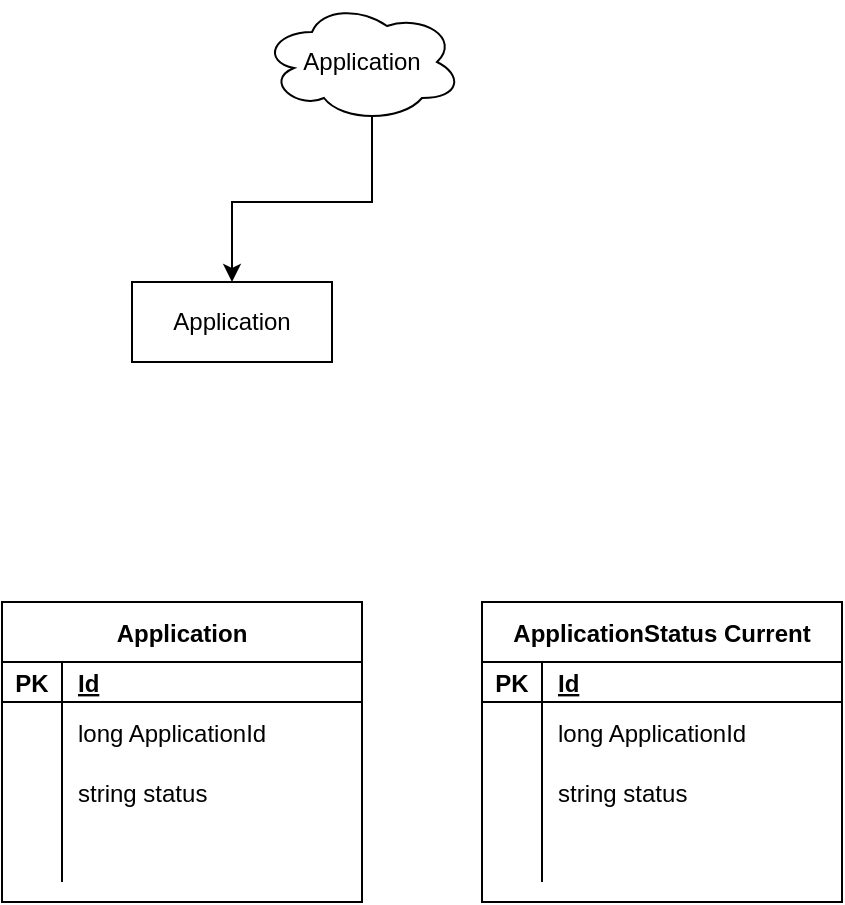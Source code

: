 <mxfile version="13.10.2" type="github">
  <diagram id="T6LnHzjsu-hLag56DKBj" name="Page-1">
    <mxGraphModel dx="1182" dy="764" grid="1" gridSize="10" guides="1" tooltips="1" connect="1" arrows="1" fold="1" page="1" pageScale="1" pageWidth="827" pageHeight="1169" math="0" shadow="0">
      <root>
        <mxCell id="0" />
        <mxCell id="1" parent="0" />
        <mxCell id="JcggxHbt1tbhgOxpQHLC-1" value="ApplicationStatus Current" style="shape=table;startSize=30;container=1;collapsible=1;childLayout=tableLayout;fixedRows=1;rowLines=0;fontStyle=1;align=center;resizeLast=1;" vertex="1" parent="1">
          <mxGeometry x="280" y="420" width="180" height="150" as="geometry" />
        </mxCell>
        <mxCell id="JcggxHbt1tbhgOxpQHLC-2" value="" style="shape=partialRectangle;collapsible=0;dropTarget=0;pointerEvents=0;fillColor=none;top=0;left=0;bottom=1;right=0;points=[[0,0.5],[1,0.5]];portConstraint=eastwest;" vertex="1" parent="JcggxHbt1tbhgOxpQHLC-1">
          <mxGeometry y="30" width="180" height="20" as="geometry" />
        </mxCell>
        <mxCell id="JcggxHbt1tbhgOxpQHLC-3" value="PK" style="shape=partialRectangle;connectable=0;fillColor=none;top=0;left=0;bottom=0;right=0;fontStyle=1;overflow=hidden;" vertex="1" parent="JcggxHbt1tbhgOxpQHLC-2">
          <mxGeometry width="30" height="20" as="geometry" />
        </mxCell>
        <mxCell id="JcggxHbt1tbhgOxpQHLC-4" value="Id" style="shape=partialRectangle;connectable=0;fillColor=none;top=0;left=0;bottom=0;right=0;align=left;spacingLeft=6;fontStyle=5;overflow=hidden;" vertex="1" parent="JcggxHbt1tbhgOxpQHLC-2">
          <mxGeometry x="30" width="150" height="20" as="geometry" />
        </mxCell>
        <mxCell id="JcggxHbt1tbhgOxpQHLC-5" value="" style="shape=partialRectangle;collapsible=0;dropTarget=0;pointerEvents=0;fillColor=none;top=0;left=0;bottom=0;right=0;points=[[0,0.5],[1,0.5]];portConstraint=eastwest;" vertex="1" parent="JcggxHbt1tbhgOxpQHLC-1">
          <mxGeometry y="50" width="180" height="30" as="geometry" />
        </mxCell>
        <mxCell id="JcggxHbt1tbhgOxpQHLC-6" value="" style="shape=partialRectangle;connectable=0;fillColor=none;top=0;left=0;bottom=0;right=0;editable=1;overflow=hidden;" vertex="1" parent="JcggxHbt1tbhgOxpQHLC-5">
          <mxGeometry width="30" height="30" as="geometry" />
        </mxCell>
        <mxCell id="JcggxHbt1tbhgOxpQHLC-7" value="long ApplicationId" style="shape=partialRectangle;connectable=0;fillColor=none;top=0;left=0;bottom=0;right=0;align=left;spacingLeft=6;overflow=hidden;" vertex="1" parent="JcggxHbt1tbhgOxpQHLC-5">
          <mxGeometry x="30" width="150" height="30" as="geometry" />
        </mxCell>
        <mxCell id="JcggxHbt1tbhgOxpQHLC-8" value="" style="shape=partialRectangle;collapsible=0;dropTarget=0;pointerEvents=0;fillColor=none;top=0;left=0;bottom=0;right=0;points=[[0,0.5],[1,0.5]];portConstraint=eastwest;" vertex="1" parent="JcggxHbt1tbhgOxpQHLC-1">
          <mxGeometry y="80" width="180" height="30" as="geometry" />
        </mxCell>
        <mxCell id="JcggxHbt1tbhgOxpQHLC-9" value="" style="shape=partialRectangle;connectable=0;fillColor=none;top=0;left=0;bottom=0;right=0;editable=1;overflow=hidden;" vertex="1" parent="JcggxHbt1tbhgOxpQHLC-8">
          <mxGeometry width="30" height="30" as="geometry" />
        </mxCell>
        <mxCell id="JcggxHbt1tbhgOxpQHLC-10" value="string status" style="shape=partialRectangle;connectable=0;fillColor=none;top=0;left=0;bottom=0;right=0;align=left;spacingLeft=6;overflow=hidden;" vertex="1" parent="JcggxHbt1tbhgOxpQHLC-8">
          <mxGeometry x="30" width="150" height="30" as="geometry" />
        </mxCell>
        <mxCell id="JcggxHbt1tbhgOxpQHLC-11" value="" style="shape=partialRectangle;collapsible=0;dropTarget=0;pointerEvents=0;fillColor=none;top=0;left=0;bottom=0;right=0;points=[[0,0.5],[1,0.5]];portConstraint=eastwest;" vertex="1" parent="JcggxHbt1tbhgOxpQHLC-1">
          <mxGeometry y="110" width="180" height="30" as="geometry" />
        </mxCell>
        <mxCell id="JcggxHbt1tbhgOxpQHLC-12" value="" style="shape=partialRectangle;connectable=0;fillColor=none;top=0;left=0;bottom=0;right=0;editable=1;overflow=hidden;" vertex="1" parent="JcggxHbt1tbhgOxpQHLC-11">
          <mxGeometry width="30" height="30" as="geometry" />
        </mxCell>
        <mxCell id="JcggxHbt1tbhgOxpQHLC-13" value="" style="shape=partialRectangle;connectable=0;fillColor=none;top=0;left=0;bottom=0;right=0;align=left;spacingLeft=6;overflow=hidden;" vertex="1" parent="JcggxHbt1tbhgOxpQHLC-11">
          <mxGeometry x="30" width="150" height="30" as="geometry" />
        </mxCell>
        <mxCell id="JcggxHbt1tbhgOxpQHLC-29" style="edgeStyle=orthogonalEdgeStyle;rounded=0;orthogonalLoop=1;jettySize=auto;html=1;exitX=0.55;exitY=0.95;exitDx=0;exitDy=0;exitPerimeter=0;" edge="1" parent="1" source="JcggxHbt1tbhgOxpQHLC-27" target="JcggxHbt1tbhgOxpQHLC-28">
          <mxGeometry relative="1" as="geometry" />
        </mxCell>
        <mxCell id="JcggxHbt1tbhgOxpQHLC-27" value="Application" style="ellipse;shape=cloud;whiteSpace=wrap;html=1;align=center;" vertex="1" parent="1">
          <mxGeometry x="170" y="120" width="100" height="60" as="geometry" />
        </mxCell>
        <mxCell id="JcggxHbt1tbhgOxpQHLC-28" value="Application" style="whiteSpace=wrap;html=1;align=center;" vertex="1" parent="1">
          <mxGeometry x="105" y="260" width="100" height="40" as="geometry" />
        </mxCell>
        <mxCell id="JcggxHbt1tbhgOxpQHLC-30" value="Application" style="shape=table;startSize=30;container=1;collapsible=1;childLayout=tableLayout;fixedRows=1;rowLines=0;fontStyle=1;align=center;resizeLast=1;" vertex="1" parent="1">
          <mxGeometry x="40" y="420" width="180" height="150" as="geometry" />
        </mxCell>
        <mxCell id="JcggxHbt1tbhgOxpQHLC-31" value="" style="shape=partialRectangle;collapsible=0;dropTarget=0;pointerEvents=0;fillColor=none;top=0;left=0;bottom=1;right=0;points=[[0,0.5],[1,0.5]];portConstraint=eastwest;" vertex="1" parent="JcggxHbt1tbhgOxpQHLC-30">
          <mxGeometry y="30" width="180" height="20" as="geometry" />
        </mxCell>
        <mxCell id="JcggxHbt1tbhgOxpQHLC-32" value="PK" style="shape=partialRectangle;connectable=0;fillColor=none;top=0;left=0;bottom=0;right=0;fontStyle=1;overflow=hidden;" vertex="1" parent="JcggxHbt1tbhgOxpQHLC-31">
          <mxGeometry width="30" height="20" as="geometry" />
        </mxCell>
        <mxCell id="JcggxHbt1tbhgOxpQHLC-33" value="Id" style="shape=partialRectangle;connectable=0;fillColor=none;top=0;left=0;bottom=0;right=0;align=left;spacingLeft=6;fontStyle=5;overflow=hidden;" vertex="1" parent="JcggxHbt1tbhgOxpQHLC-31">
          <mxGeometry x="30" width="150" height="20" as="geometry" />
        </mxCell>
        <mxCell id="JcggxHbt1tbhgOxpQHLC-34" value="" style="shape=partialRectangle;collapsible=0;dropTarget=0;pointerEvents=0;fillColor=none;top=0;left=0;bottom=0;right=0;points=[[0,0.5],[1,0.5]];portConstraint=eastwest;" vertex="1" parent="JcggxHbt1tbhgOxpQHLC-30">
          <mxGeometry y="50" width="180" height="30" as="geometry" />
        </mxCell>
        <mxCell id="JcggxHbt1tbhgOxpQHLC-35" value="" style="shape=partialRectangle;connectable=0;fillColor=none;top=0;left=0;bottom=0;right=0;editable=1;overflow=hidden;" vertex="1" parent="JcggxHbt1tbhgOxpQHLC-34">
          <mxGeometry width="30" height="30" as="geometry" />
        </mxCell>
        <mxCell id="JcggxHbt1tbhgOxpQHLC-36" value="long ApplicationId" style="shape=partialRectangle;connectable=0;fillColor=none;top=0;left=0;bottom=0;right=0;align=left;spacingLeft=6;overflow=hidden;" vertex="1" parent="JcggxHbt1tbhgOxpQHLC-34">
          <mxGeometry x="30" width="150" height="30" as="geometry" />
        </mxCell>
        <mxCell id="JcggxHbt1tbhgOxpQHLC-37" value="" style="shape=partialRectangle;collapsible=0;dropTarget=0;pointerEvents=0;fillColor=none;top=0;left=0;bottom=0;right=0;points=[[0,0.5],[1,0.5]];portConstraint=eastwest;" vertex="1" parent="JcggxHbt1tbhgOxpQHLC-30">
          <mxGeometry y="80" width="180" height="30" as="geometry" />
        </mxCell>
        <mxCell id="JcggxHbt1tbhgOxpQHLC-38" value="" style="shape=partialRectangle;connectable=0;fillColor=none;top=0;left=0;bottom=0;right=0;editable=1;overflow=hidden;" vertex="1" parent="JcggxHbt1tbhgOxpQHLC-37">
          <mxGeometry width="30" height="30" as="geometry" />
        </mxCell>
        <mxCell id="JcggxHbt1tbhgOxpQHLC-39" value="string status" style="shape=partialRectangle;connectable=0;fillColor=none;top=0;left=0;bottom=0;right=0;align=left;spacingLeft=6;overflow=hidden;" vertex="1" parent="JcggxHbt1tbhgOxpQHLC-37">
          <mxGeometry x="30" width="150" height="30" as="geometry" />
        </mxCell>
        <mxCell id="JcggxHbt1tbhgOxpQHLC-40" value="" style="shape=partialRectangle;collapsible=0;dropTarget=0;pointerEvents=0;fillColor=none;top=0;left=0;bottom=0;right=0;points=[[0,0.5],[1,0.5]];portConstraint=eastwest;" vertex="1" parent="JcggxHbt1tbhgOxpQHLC-30">
          <mxGeometry y="110" width="180" height="30" as="geometry" />
        </mxCell>
        <mxCell id="JcggxHbt1tbhgOxpQHLC-41" value="" style="shape=partialRectangle;connectable=0;fillColor=none;top=0;left=0;bottom=0;right=0;editable=1;overflow=hidden;" vertex="1" parent="JcggxHbt1tbhgOxpQHLC-40">
          <mxGeometry width="30" height="30" as="geometry" />
        </mxCell>
        <mxCell id="JcggxHbt1tbhgOxpQHLC-42" value="" style="shape=partialRectangle;connectable=0;fillColor=none;top=0;left=0;bottom=0;right=0;align=left;spacingLeft=6;overflow=hidden;" vertex="1" parent="JcggxHbt1tbhgOxpQHLC-40">
          <mxGeometry x="30" width="150" height="30" as="geometry" />
        </mxCell>
      </root>
    </mxGraphModel>
  </diagram>
</mxfile>
